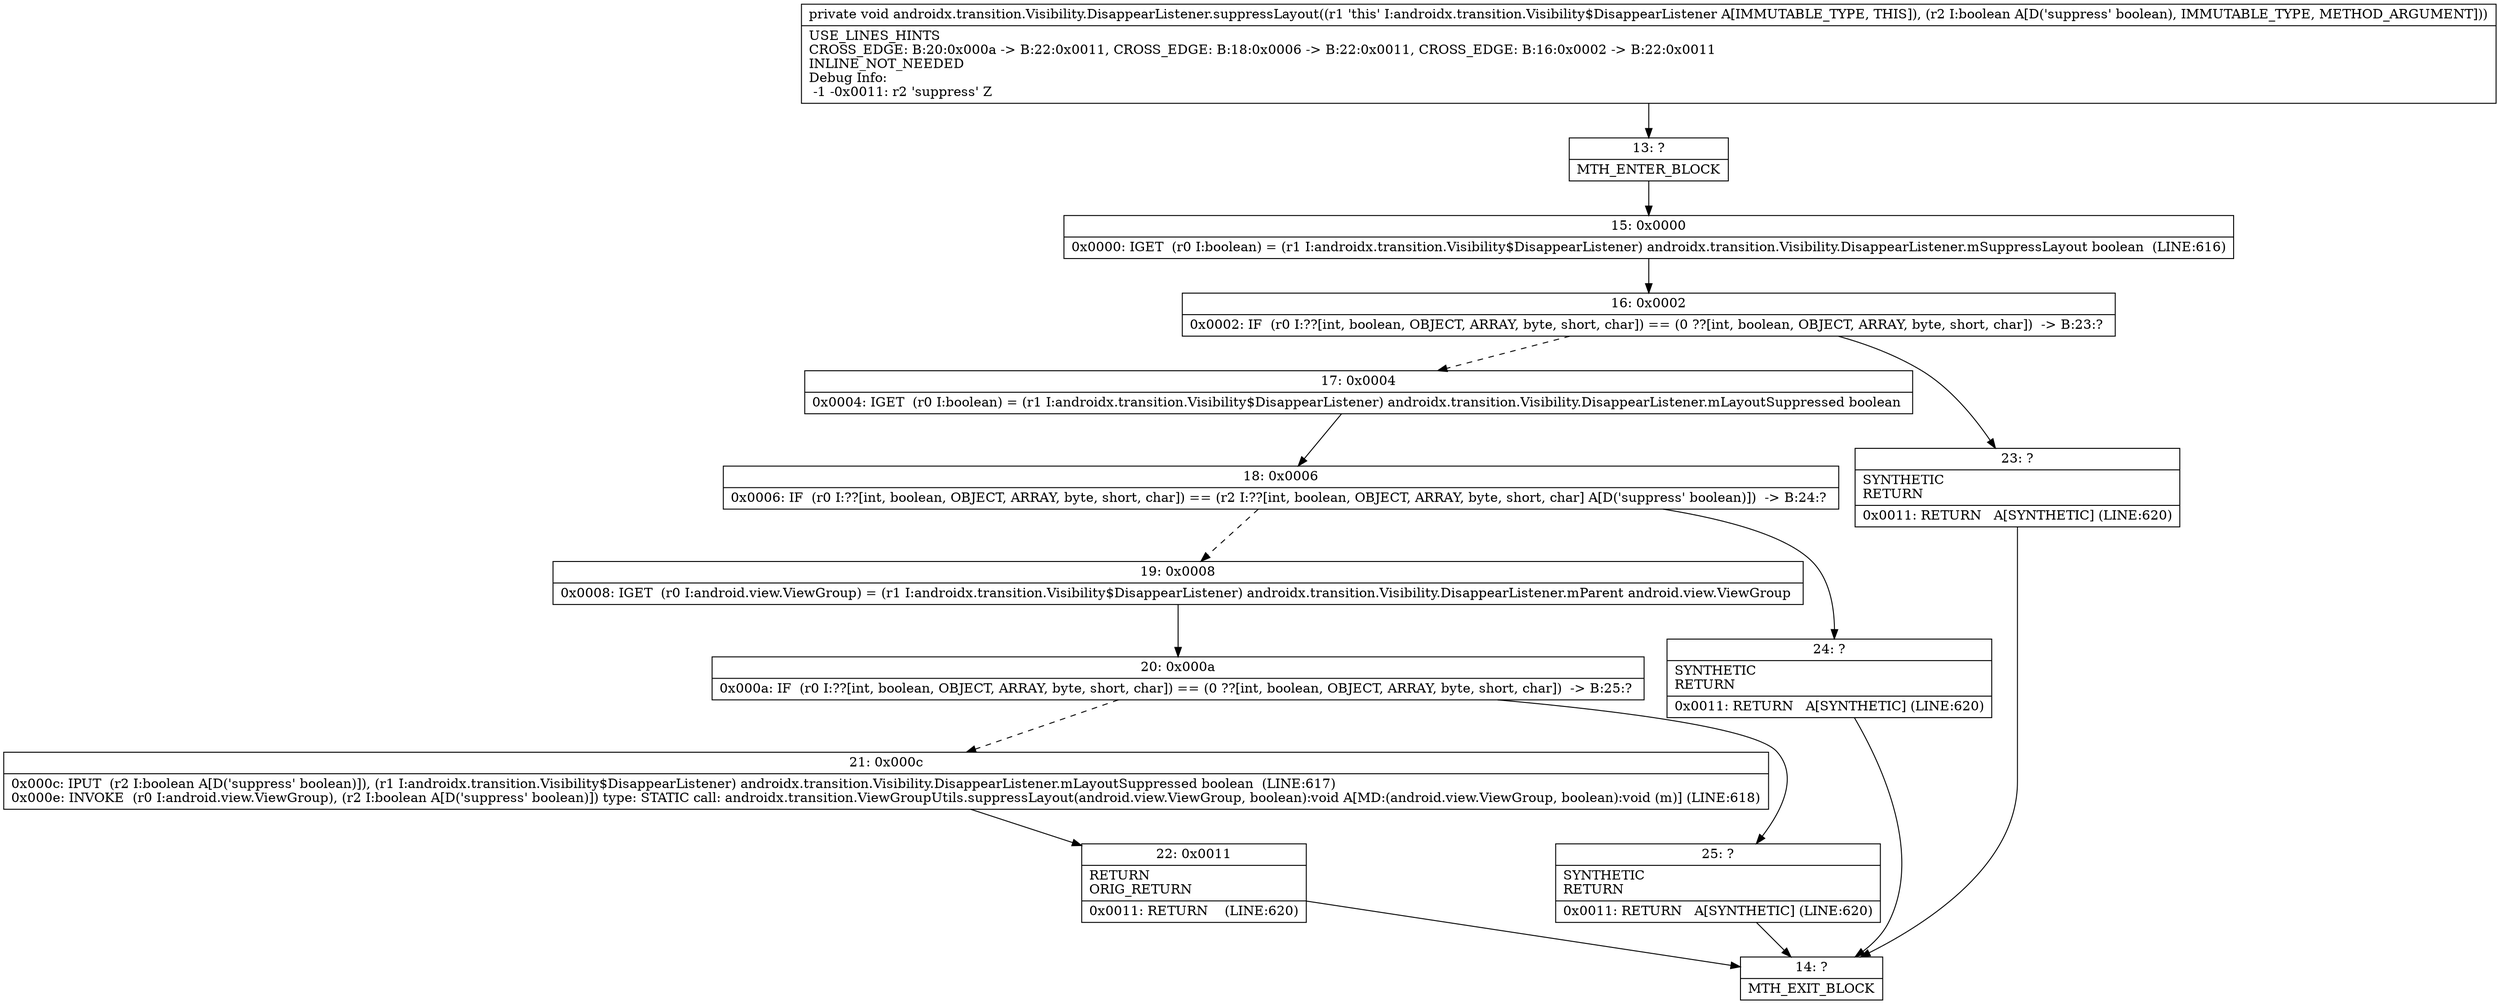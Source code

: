 digraph "CFG forandroidx.transition.Visibility.DisappearListener.suppressLayout(Z)V" {
Node_13 [shape=record,label="{13\:\ ?|MTH_ENTER_BLOCK\l}"];
Node_15 [shape=record,label="{15\:\ 0x0000|0x0000: IGET  (r0 I:boolean) = (r1 I:androidx.transition.Visibility$DisappearListener) androidx.transition.Visibility.DisappearListener.mSuppressLayout boolean  (LINE:616)\l}"];
Node_16 [shape=record,label="{16\:\ 0x0002|0x0002: IF  (r0 I:??[int, boolean, OBJECT, ARRAY, byte, short, char]) == (0 ??[int, boolean, OBJECT, ARRAY, byte, short, char])  \-\> B:23:? \l}"];
Node_17 [shape=record,label="{17\:\ 0x0004|0x0004: IGET  (r0 I:boolean) = (r1 I:androidx.transition.Visibility$DisappearListener) androidx.transition.Visibility.DisappearListener.mLayoutSuppressed boolean \l}"];
Node_18 [shape=record,label="{18\:\ 0x0006|0x0006: IF  (r0 I:??[int, boolean, OBJECT, ARRAY, byte, short, char]) == (r2 I:??[int, boolean, OBJECT, ARRAY, byte, short, char] A[D('suppress' boolean)])  \-\> B:24:? \l}"];
Node_19 [shape=record,label="{19\:\ 0x0008|0x0008: IGET  (r0 I:android.view.ViewGroup) = (r1 I:androidx.transition.Visibility$DisappearListener) androidx.transition.Visibility.DisappearListener.mParent android.view.ViewGroup \l}"];
Node_20 [shape=record,label="{20\:\ 0x000a|0x000a: IF  (r0 I:??[int, boolean, OBJECT, ARRAY, byte, short, char]) == (0 ??[int, boolean, OBJECT, ARRAY, byte, short, char])  \-\> B:25:? \l}"];
Node_21 [shape=record,label="{21\:\ 0x000c|0x000c: IPUT  (r2 I:boolean A[D('suppress' boolean)]), (r1 I:androidx.transition.Visibility$DisappearListener) androidx.transition.Visibility.DisappearListener.mLayoutSuppressed boolean  (LINE:617)\l0x000e: INVOKE  (r0 I:android.view.ViewGroup), (r2 I:boolean A[D('suppress' boolean)]) type: STATIC call: androidx.transition.ViewGroupUtils.suppressLayout(android.view.ViewGroup, boolean):void A[MD:(android.view.ViewGroup, boolean):void (m)] (LINE:618)\l}"];
Node_22 [shape=record,label="{22\:\ 0x0011|RETURN\lORIG_RETURN\l|0x0011: RETURN    (LINE:620)\l}"];
Node_14 [shape=record,label="{14\:\ ?|MTH_EXIT_BLOCK\l}"];
Node_25 [shape=record,label="{25\:\ ?|SYNTHETIC\lRETURN\l|0x0011: RETURN   A[SYNTHETIC] (LINE:620)\l}"];
Node_24 [shape=record,label="{24\:\ ?|SYNTHETIC\lRETURN\l|0x0011: RETURN   A[SYNTHETIC] (LINE:620)\l}"];
Node_23 [shape=record,label="{23\:\ ?|SYNTHETIC\lRETURN\l|0x0011: RETURN   A[SYNTHETIC] (LINE:620)\l}"];
MethodNode[shape=record,label="{private void androidx.transition.Visibility.DisappearListener.suppressLayout((r1 'this' I:androidx.transition.Visibility$DisappearListener A[IMMUTABLE_TYPE, THIS]), (r2 I:boolean A[D('suppress' boolean), IMMUTABLE_TYPE, METHOD_ARGUMENT]))  | USE_LINES_HINTS\lCROSS_EDGE: B:20:0x000a \-\> B:22:0x0011, CROSS_EDGE: B:18:0x0006 \-\> B:22:0x0011, CROSS_EDGE: B:16:0x0002 \-\> B:22:0x0011\lINLINE_NOT_NEEDED\lDebug Info:\l  \-1 \-0x0011: r2 'suppress' Z\l}"];
MethodNode -> Node_13;Node_13 -> Node_15;
Node_15 -> Node_16;
Node_16 -> Node_17[style=dashed];
Node_16 -> Node_23;
Node_17 -> Node_18;
Node_18 -> Node_19[style=dashed];
Node_18 -> Node_24;
Node_19 -> Node_20;
Node_20 -> Node_21[style=dashed];
Node_20 -> Node_25;
Node_21 -> Node_22;
Node_22 -> Node_14;
Node_25 -> Node_14;
Node_24 -> Node_14;
Node_23 -> Node_14;
}

